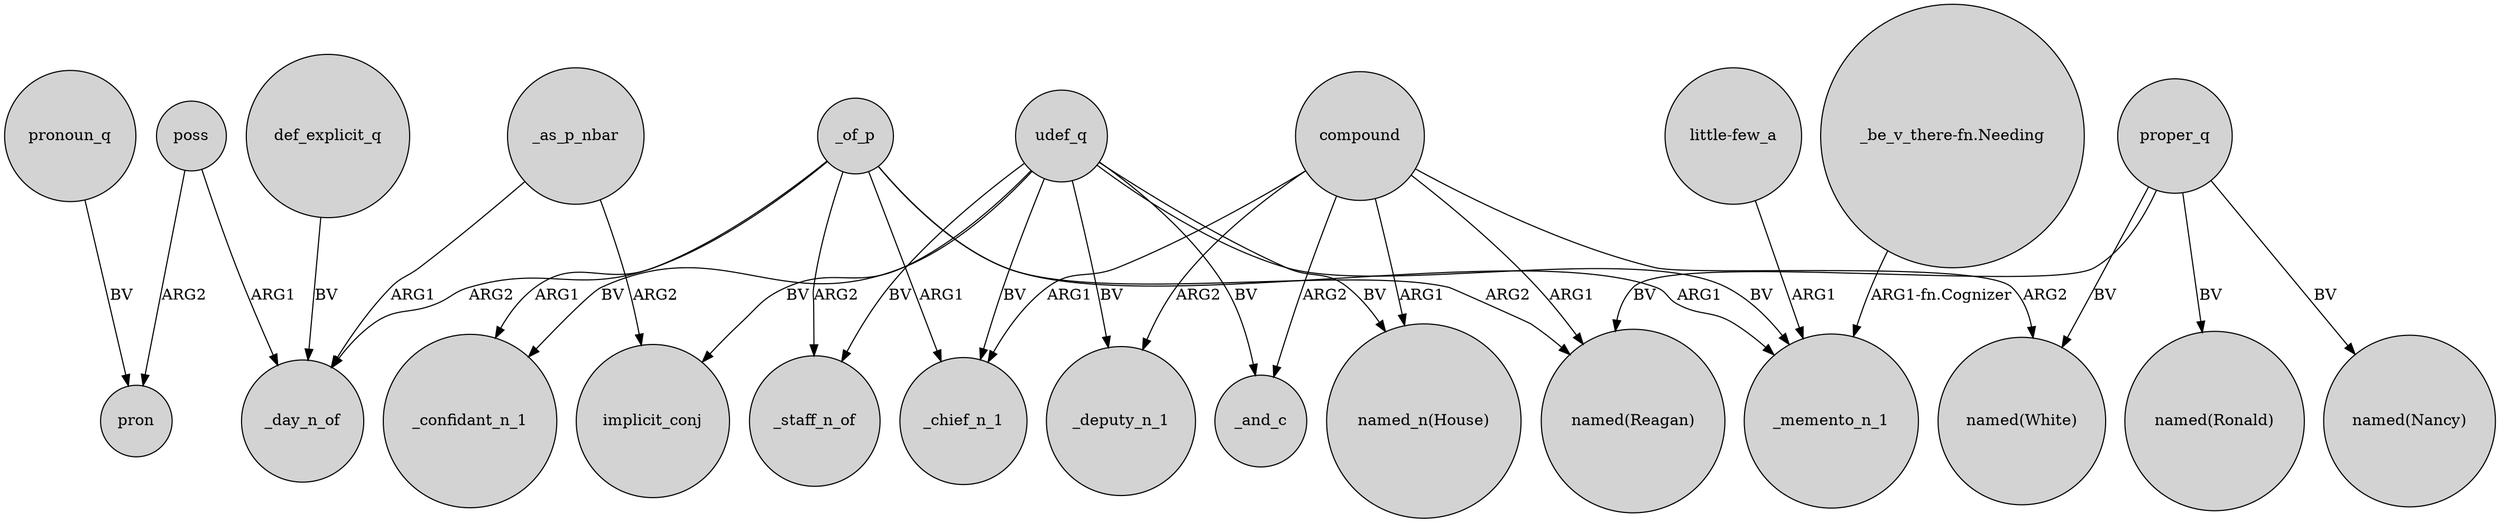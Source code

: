 digraph {
	node [shape=circle style=filled]
	compound -> "named(Reagan)" [label=ARG1]
	def_explicit_q -> _day_n_of [label=BV]
	compound -> "named(White)" [label=ARG2]
	udef_q -> _staff_n_of [label=BV]
	udef_q -> _chief_n_1 [label=BV]
	compound -> "named_n(House)" [label=ARG1]
	_of_p -> _memento_n_1 [label=ARG1]
	proper_q -> "named(Reagan)" [label=BV]
	compound -> _chief_n_1 [label=ARG1]
	udef_q -> _and_c [label=BV]
	compound -> _and_c [label=ARG2]
	_of_p -> _chief_n_1 [label=ARG1]
	poss -> _day_n_of [label=ARG1]
	pronoun_q -> pron [label=BV]
	poss -> pron [label=ARG2]
	_of_p -> _staff_n_of [label=ARG2]
	udef_q -> _confidant_n_1 [label=BV]
	proper_q -> "named(Ronald)" [label=BV]
	_of_p -> "named(Reagan)" [label=ARG2]
	compound -> _deputy_n_1 [label=ARG2]
	_of_p -> _day_n_of [label=ARG2]
	proper_q -> "named(White)" [label=BV]
	proper_q -> "named(Nancy)" [label=BV]
	"little-few_a" -> _memento_n_1 [label=ARG1]
	"_be_v_there-fn.Needing" -> _memento_n_1 [label="ARG1-fn.Cognizer"]
	_as_p_nbar -> implicit_conj [label=ARG2]
	udef_q -> "named_n(House)" [label=BV]
	_of_p -> _confidant_n_1 [label=ARG1]
	udef_q -> _memento_n_1 [label=BV]
	udef_q -> _deputy_n_1 [label=BV]
	udef_q -> implicit_conj [label=BV]
	_as_p_nbar -> _day_n_of [label=ARG1]
}
